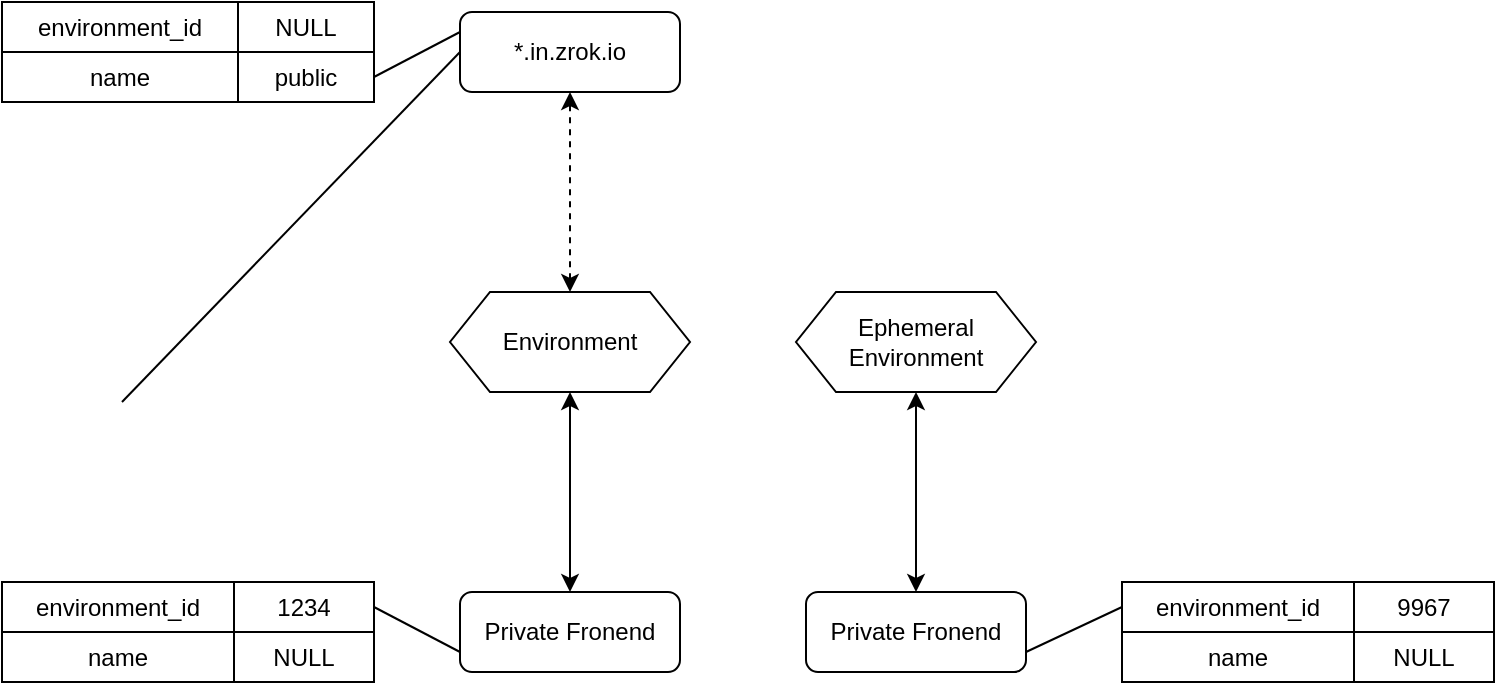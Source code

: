 <mxfile version="20.3.0" type="device"><diagram id="oqxypaCZoQuY0yNYre-9" name="Page-1"><mxGraphModel dx="1038" dy="659" grid="1" gridSize="10" guides="1" tooltips="1" connect="1" arrows="1" fold="1" page="1" pageScale="1" pageWidth="850" pageHeight="500" math="0" shadow="0"><root><mxCell id="0"/><mxCell id="1" parent="0"/><mxCell id="8v-Cq6LCKsPsZauSviBj-1" value="*.in.zrok.io" style="rounded=1;whiteSpace=wrap;html=1;" parent="1" vertex="1"><mxGeometry x="281" y="85" width="110" height="40" as="geometry"/></mxCell><mxCell id="8v-Cq6LCKsPsZauSviBj-3" value="" style="endArrow=classic;startArrow=classic;html=1;rounded=0;entryX=0.5;entryY=1;entryDx=0;entryDy=0;dashed=1;exitX=0.5;exitY=0;exitDx=0;exitDy=0;" parent="1" source="8v-Cq6LCKsPsZauSviBj-6" target="8v-Cq6LCKsPsZauSviBj-1" edge="1"><mxGeometry width="50" height="50" relative="1" as="geometry"><mxPoint x="336" y="215" as="sourcePoint"/><mxPoint x="511" y="265" as="targetPoint"/></mxGeometry></mxCell><mxCell id="8v-Cq6LCKsPsZauSviBj-4" value="Private Fronend" style="rounded=1;whiteSpace=wrap;html=1;" parent="1" vertex="1"><mxGeometry x="281" y="375" width="110" height="40" as="geometry"/></mxCell><mxCell id="8v-Cq6LCKsPsZauSviBj-5" value="" style="endArrow=classic;startArrow=classic;html=1;rounded=0;exitX=0.5;exitY=0;exitDx=0;exitDy=0;entryX=0.5;entryY=1;entryDx=0;entryDy=0;" parent="1" source="8v-Cq6LCKsPsZauSviBj-4" target="8v-Cq6LCKsPsZauSviBj-6" edge="1"><mxGeometry width="50" height="50" relative="1" as="geometry"><mxPoint x="521" y="375" as="sourcePoint"/><mxPoint x="337.92" y="277.64" as="targetPoint"/></mxGeometry></mxCell><mxCell id="8v-Cq6LCKsPsZauSviBj-6" value="Environment" style="shape=hexagon;perimeter=hexagonPerimeter2;whiteSpace=wrap;html=1;fixedSize=1;size=20;" parent="1" vertex="1"><mxGeometry x="276" y="225" width="120" height="50" as="geometry"/></mxCell><mxCell id="8v-Cq6LCKsPsZauSviBj-8" value="Ephemeral&lt;br&gt;Environment" style="shape=hexagon;perimeter=hexagonPerimeter2;whiteSpace=wrap;html=1;fixedSize=1;size=20;" parent="1" vertex="1"><mxGeometry x="449" y="225" width="120" height="50" as="geometry"/></mxCell><mxCell id="8v-Cq6LCKsPsZauSviBj-9" value="Private Fronend" style="rounded=1;whiteSpace=wrap;html=1;" parent="1" vertex="1"><mxGeometry x="454" y="375" width="110" height="40" as="geometry"/></mxCell><mxCell id="8v-Cq6LCKsPsZauSviBj-10" value="" style="endArrow=classic;startArrow=classic;html=1;rounded=0;entryX=0.5;entryY=1;entryDx=0;entryDy=0;exitX=0.5;exitY=0;exitDx=0;exitDy=0;" parent="1" source="8v-Cq6LCKsPsZauSviBj-9" target="8v-Cq6LCKsPsZauSviBj-8" edge="1"><mxGeometry width="50" height="50" relative="1" as="geometry"><mxPoint x="699" y="330" as="sourcePoint"/><mxPoint x="749" y="280" as="targetPoint"/></mxGeometry></mxCell><mxCell id="8v-Cq6LCKsPsZauSviBj-12" value="" style="shape=table;startSize=0;container=1;collapsible=0;childLayout=tableLayout;" parent="1" vertex="1"><mxGeometry x="52" y="80" width="186" height="50" as="geometry"/></mxCell><mxCell id="8v-Cq6LCKsPsZauSviBj-13" value="" style="shape=tableRow;horizontal=0;startSize=0;swimlaneHead=0;swimlaneBody=0;top=0;left=0;bottom=0;right=0;collapsible=0;dropTarget=0;fillColor=none;points=[[0,0.5],[1,0.5]];portConstraint=eastwest;" parent="8v-Cq6LCKsPsZauSviBj-12" vertex="1"><mxGeometry width="186" height="25" as="geometry"/></mxCell><mxCell id="8v-Cq6LCKsPsZauSviBj-14" value="environment_id" style="shape=partialRectangle;html=1;whiteSpace=wrap;connectable=0;overflow=hidden;fillColor=none;top=0;left=0;bottom=0;right=0;pointerEvents=1;align=center;" parent="8v-Cq6LCKsPsZauSviBj-13" vertex="1"><mxGeometry width="118" height="25" as="geometry"><mxRectangle width="118" height="25" as="alternateBounds"/></mxGeometry></mxCell><mxCell id="8v-Cq6LCKsPsZauSviBj-15" value="NULL" style="shape=partialRectangle;html=1;whiteSpace=wrap;connectable=0;overflow=hidden;fillColor=none;top=0;left=0;bottom=0;right=0;pointerEvents=1;" parent="8v-Cq6LCKsPsZauSviBj-13" vertex="1"><mxGeometry x="118" width="68" height="25" as="geometry"><mxRectangle width="68" height="25" as="alternateBounds"/></mxGeometry></mxCell><mxCell id="qLXkCC6SBN2zB3pRi5zM-1" style="shape=tableRow;horizontal=0;startSize=0;swimlaneHead=0;swimlaneBody=0;top=0;left=0;bottom=0;right=0;collapsible=0;dropTarget=0;fillColor=none;points=[[0,0.5],[1,0.5]];portConstraint=eastwest;" parent="8v-Cq6LCKsPsZauSviBj-12" vertex="1"><mxGeometry y="25" width="186" height="25" as="geometry"/></mxCell><mxCell id="qLXkCC6SBN2zB3pRi5zM-2" value="name" style="shape=partialRectangle;html=1;whiteSpace=wrap;connectable=0;overflow=hidden;fillColor=none;top=0;left=0;bottom=0;right=0;pointerEvents=1;" parent="qLXkCC6SBN2zB3pRi5zM-1" vertex="1"><mxGeometry width="118" height="25" as="geometry"><mxRectangle width="118" height="25" as="alternateBounds"/></mxGeometry></mxCell><mxCell id="qLXkCC6SBN2zB3pRi5zM-3" value="public" style="shape=partialRectangle;html=1;whiteSpace=wrap;connectable=0;overflow=hidden;fillColor=none;top=0;left=0;bottom=0;right=0;pointerEvents=1;" parent="qLXkCC6SBN2zB3pRi5zM-1" vertex="1"><mxGeometry x="118" width="68" height="25" as="geometry"><mxRectangle width="68" height="25" as="alternateBounds"/></mxGeometry></mxCell><mxCell id="8v-Cq6LCKsPsZauSviBj-19" value="" style="endArrow=none;html=1;rounded=0;entryX=0;entryY=0.5;entryDx=0;entryDy=0;exitX=1;exitY=0.5;exitDx=0;exitDy=0;" parent="1" source="8v-Cq6LCKsPsZauSviBj-16" target="8v-Cq6LCKsPsZauSviBj-1" edge="1"><mxGeometry width="50" height="50" relative="1" as="geometry"><mxPoint x="112" y="280" as="sourcePoint"/><mxPoint x="162" y="230" as="targetPoint"/></mxGeometry></mxCell><mxCell id="8v-Cq6LCKsPsZauSviBj-20" value="" style="shape=table;startSize=0;container=1;collapsible=0;childLayout=tableLayout;" parent="1" vertex="1"><mxGeometry x="52" y="370" width="186" height="50" as="geometry"/></mxCell><mxCell id="8v-Cq6LCKsPsZauSviBj-21" value="" style="shape=tableRow;horizontal=0;startSize=0;swimlaneHead=0;swimlaneBody=0;top=0;left=0;bottom=0;right=0;collapsible=0;dropTarget=0;fillColor=none;points=[[0,0.5],[1,0.5]];portConstraint=eastwest;" parent="8v-Cq6LCKsPsZauSviBj-20" vertex="1"><mxGeometry width="186" height="25" as="geometry"/></mxCell><mxCell id="8v-Cq6LCKsPsZauSviBj-22" value="environment_id" style="shape=partialRectangle;html=1;whiteSpace=wrap;connectable=0;overflow=hidden;fillColor=none;top=0;left=0;bottom=0;right=0;pointerEvents=1;align=center;" parent="8v-Cq6LCKsPsZauSviBj-21" vertex="1"><mxGeometry width="116" height="25" as="geometry"><mxRectangle width="116" height="25" as="alternateBounds"/></mxGeometry></mxCell><mxCell id="8v-Cq6LCKsPsZauSviBj-23" value="1234" style="shape=partialRectangle;html=1;whiteSpace=wrap;connectable=0;overflow=hidden;fillColor=none;top=0;left=0;bottom=0;right=0;pointerEvents=1;" parent="8v-Cq6LCKsPsZauSviBj-21" vertex="1"><mxGeometry x="116" width="70" height="25" as="geometry"><mxRectangle width="70" height="25" as="alternateBounds"/></mxGeometry></mxCell><mxCell id="8v-Cq6LCKsPsZauSviBj-24" value="" style="shape=tableRow;horizontal=0;startSize=0;swimlaneHead=0;swimlaneBody=0;top=0;left=0;bottom=0;right=0;collapsible=0;dropTarget=0;fillColor=none;points=[[0,0.5],[1,0.5]];portConstraint=eastwest;" parent="8v-Cq6LCKsPsZauSviBj-20" vertex="1"><mxGeometry y="25" width="186" height="25" as="geometry"/></mxCell><mxCell id="8v-Cq6LCKsPsZauSviBj-25" value="name" style="shape=partialRectangle;html=1;whiteSpace=wrap;connectable=0;overflow=hidden;fillColor=none;top=0;left=0;bottom=0;right=0;pointerEvents=1;" parent="8v-Cq6LCKsPsZauSviBj-24" vertex="1"><mxGeometry width="116" height="25" as="geometry"><mxRectangle width="116" height="25" as="alternateBounds"/></mxGeometry></mxCell><mxCell id="8v-Cq6LCKsPsZauSviBj-26" value="NULL" style="shape=partialRectangle;html=1;whiteSpace=wrap;connectable=0;overflow=hidden;fillColor=none;top=0;left=0;bottom=0;right=0;pointerEvents=1;" parent="8v-Cq6LCKsPsZauSviBj-24" vertex="1"><mxGeometry x="116" width="70" height="25" as="geometry"><mxRectangle width="70" height="25" as="alternateBounds"/></mxGeometry></mxCell><mxCell id="8v-Cq6LCKsPsZauSviBj-27" value="" style="endArrow=none;html=1;rounded=0;entryX=0;entryY=0.75;entryDx=0;entryDy=0;exitX=1;exitY=0.5;exitDx=0;exitDy=0;" parent="1" source="8v-Cq6LCKsPsZauSviBj-21" target="8v-Cq6LCKsPsZauSviBj-4" edge="1"><mxGeometry width="50" height="50" relative="1" as="geometry"><mxPoint x="272" y="510" as="sourcePoint"/><mxPoint x="322" y="460" as="targetPoint"/></mxGeometry></mxCell><mxCell id="8v-Cq6LCKsPsZauSviBj-28" value="" style="shape=table;startSize=0;container=1;collapsible=0;childLayout=tableLayout;" parent="1" vertex="1"><mxGeometry x="612" y="370" width="186" height="50" as="geometry"/></mxCell><mxCell id="8v-Cq6LCKsPsZauSviBj-29" value="" style="shape=tableRow;horizontal=0;startSize=0;swimlaneHead=0;swimlaneBody=0;top=0;left=0;bottom=0;right=0;collapsible=0;dropTarget=0;fillColor=none;points=[[0,0.5],[1,0.5]];portConstraint=eastwest;" parent="8v-Cq6LCKsPsZauSviBj-28" vertex="1"><mxGeometry width="186" height="25" as="geometry"/></mxCell><mxCell id="8v-Cq6LCKsPsZauSviBj-30" value="environment_id" style="shape=partialRectangle;html=1;whiteSpace=wrap;connectable=0;overflow=hidden;fillColor=none;top=0;left=0;bottom=0;right=0;pointerEvents=1;align=center;" parent="8v-Cq6LCKsPsZauSviBj-29" vertex="1"><mxGeometry width="116" height="25" as="geometry"><mxRectangle width="116" height="25" as="alternateBounds"/></mxGeometry></mxCell><mxCell id="8v-Cq6LCKsPsZauSviBj-31" value="9967" style="shape=partialRectangle;html=1;whiteSpace=wrap;connectable=0;overflow=hidden;fillColor=none;top=0;left=0;bottom=0;right=0;pointerEvents=1;" parent="8v-Cq6LCKsPsZauSviBj-29" vertex="1"><mxGeometry x="116" width="70" height="25" as="geometry"><mxRectangle width="70" height="25" as="alternateBounds"/></mxGeometry></mxCell><mxCell id="8v-Cq6LCKsPsZauSviBj-32" value="" style="shape=tableRow;horizontal=0;startSize=0;swimlaneHead=0;swimlaneBody=0;top=0;left=0;bottom=0;right=0;collapsible=0;dropTarget=0;fillColor=none;points=[[0,0.5],[1,0.5]];portConstraint=eastwest;" parent="8v-Cq6LCKsPsZauSviBj-28" vertex="1"><mxGeometry y="25" width="186" height="25" as="geometry"/></mxCell><mxCell id="8v-Cq6LCKsPsZauSviBj-33" value="name" style="shape=partialRectangle;html=1;whiteSpace=wrap;connectable=0;overflow=hidden;fillColor=none;top=0;left=0;bottom=0;right=0;pointerEvents=1;" parent="8v-Cq6LCKsPsZauSviBj-32" vertex="1"><mxGeometry width="116" height="25" as="geometry"><mxRectangle width="116" height="25" as="alternateBounds"/></mxGeometry></mxCell><mxCell id="8v-Cq6LCKsPsZauSviBj-34" value="NULL" style="shape=partialRectangle;html=1;whiteSpace=wrap;connectable=0;overflow=hidden;fillColor=none;top=0;left=0;bottom=0;right=0;pointerEvents=1;" parent="8v-Cq6LCKsPsZauSviBj-32" vertex="1"><mxGeometry x="116" width="70" height="25" as="geometry"><mxRectangle width="70" height="25" as="alternateBounds"/></mxGeometry></mxCell><mxCell id="8v-Cq6LCKsPsZauSviBj-35" value="" style="endArrow=none;html=1;rounded=0;entryX=0;entryY=0.5;entryDx=0;entryDy=0;exitX=1;exitY=0.75;exitDx=0;exitDy=0;" parent="1" source="8v-Cq6LCKsPsZauSviBj-9" target="8v-Cq6LCKsPsZauSviBj-29" edge="1"><mxGeometry width="50" height="50" relative="1" as="geometry"><mxPoint x="592" y="530" as="sourcePoint"/><mxPoint x="642" y="480" as="targetPoint"/></mxGeometry></mxCell><mxCell id="ki3GIu0TAmnSJdvGGPJY-1" value="" style="endArrow=none;html=1;rounded=0;entryX=0;entryY=0.25;entryDx=0;entryDy=0;exitX=1;exitY=0.5;exitDx=0;exitDy=0;" edge="1" parent="1" source="qLXkCC6SBN2zB3pRi5zM-1" target="8v-Cq6LCKsPsZauSviBj-1"><mxGeometry width="50" height="50" relative="1" as="geometry"><mxPoint x="400" y="360" as="sourcePoint"/><mxPoint x="450" y="310" as="targetPoint"/></mxGeometry></mxCell></root></mxGraphModel></diagram></mxfile>